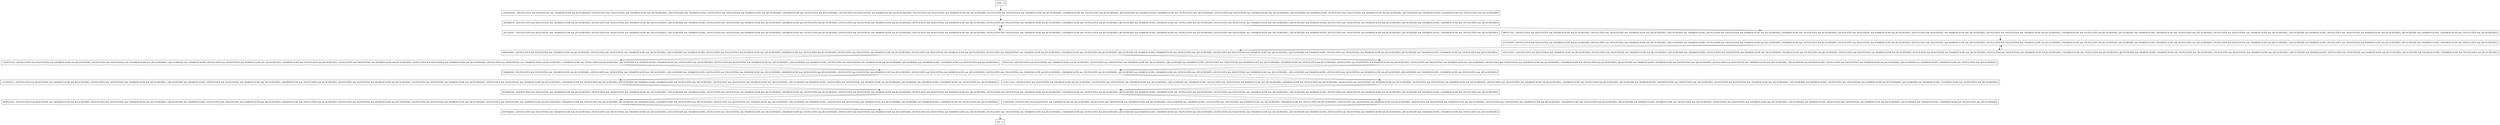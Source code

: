 digraph <init> {
node [shape=record];
1643870158 [label="1643870158 - [(DUPLICATES && SEQUENTIAL && !SHAREDCACHE && JECACHESIZE), (DUPLICATES && !SEQUENTIAL && !SHAREDCACHE && !JECACHESIZE), (!JECACHESIZE && !SHAREDCACHE), (DUPLICATES && !SEQUENTIAL && SHAREDCACHE && !JECACHESIZE), (SHAREDCACHE && !DUPLICATES && JECACHESIZE), (DUPLICATES && SEQUENTIAL && SHAREDCACHE && JECACHESIZE), (DUPLICATES && SEQUENTIAL && SHAREDCACHE && !JECACHESIZE), (DUPLICATES && !SEQUENTIAL && !SHAREDCACHE && JECACHESIZE), (!SHAREDCACHE && !DUPLICATES && JECACHESIZE), (JECACHESIZE && SHAREDCACHE), (SHAREDCACHE && !DUPLICATES && !JECACHESIZE), (DUPLICATES && SEQUENTIAL && !SHAREDCACHE && !JECACHESIZE), (!JECACHESIZE && SHAREDCACHE), (DUPLICATES && !SEQUENTIAL && SHAREDCACHE && JECACHESIZE), (JECACHESIZE && !SHAREDCACHE), (!SHAREDCACHE && !DUPLICATES && !JECACHESIZE)]"];
301191947 [label="301191947 - [(DUPLICATES && SEQUENTIAL && !SHAREDCACHE && JECACHESIZE), (DUPLICATES && !SEQUENTIAL && !SHAREDCACHE && !JECACHESIZE), (!JECACHESIZE && !SHAREDCACHE), (DUPLICATES && !SEQUENTIAL && SHAREDCACHE && !JECACHESIZE), (SHAREDCACHE && !DUPLICATES && JECACHESIZE), (DUPLICATES && SEQUENTIAL && SHAREDCACHE && JECACHESIZE), (DUPLICATES && SEQUENTIAL && SHAREDCACHE && !JECACHESIZE), (DUPLICATES && !SEQUENTIAL && !SHAREDCACHE && JECACHESIZE), (!SHAREDCACHE && !DUPLICATES && JECACHESIZE), (JECACHESIZE && SHAREDCACHE), (SHAREDCACHE && !DUPLICATES && !JECACHESIZE), (DUPLICATES && SEQUENTIAL && !SHAREDCACHE && !JECACHESIZE), (!JECACHESIZE && SHAREDCACHE), (DUPLICATES && !SEQUENTIAL && SHAREDCACHE && JECACHESIZE), (JECACHESIZE && !SHAREDCACHE), (!SHAREDCACHE && !DUPLICATES && !JECACHESIZE)]"];
1349392924 [label="1349392924 - [(DUPLICATES && SEQUENTIAL && !SHAREDCACHE && JECACHESIZE), (DUPLICATES && !SEQUENTIAL && !SHAREDCACHE && !JECACHESIZE), (!JECACHESIZE && !SHAREDCACHE), (DUPLICATES && !SEQUENTIAL && SHAREDCACHE && !JECACHESIZE), (SHAREDCACHE && !DUPLICATES && JECACHESIZE), (DUPLICATES && SEQUENTIAL && SHAREDCACHE && JECACHESIZE), (DUPLICATES && SEQUENTIAL && SHAREDCACHE && !JECACHESIZE), (DUPLICATES && !SEQUENTIAL && !SHAREDCACHE && JECACHESIZE), (!SHAREDCACHE && !DUPLICATES && JECACHESIZE), (JECACHESIZE && SHAREDCACHE), (SHAREDCACHE && !DUPLICATES && !JECACHESIZE), (DUPLICATES && SEQUENTIAL && !SHAREDCACHE && !JECACHESIZE), (!JECACHESIZE && SHAREDCACHE), (DUPLICATES && !SEQUENTIAL && SHAREDCACHE && JECACHESIZE), (JECACHESIZE && !SHAREDCACHE), (!SHAREDCACHE && !DUPLICATES && !JECACHESIZE)]"];
281466918 [label="281466918 - [(DUPLICATES && SEQUENTIAL && !SHAREDCACHE && JECACHESIZE), (DUPLICATES && !SEQUENTIAL && !SHAREDCACHE && !JECACHESIZE), (!JECACHESIZE && !SHAREDCACHE), (DUPLICATES && !SEQUENTIAL && SHAREDCACHE && !JECACHESIZE), (SHAREDCACHE && !DUPLICATES && JECACHESIZE), (DUPLICATES && SEQUENTIAL && SHAREDCACHE && JECACHESIZE), (DUPLICATES && SEQUENTIAL && SHAREDCACHE && !JECACHESIZE), (DUPLICATES && !SEQUENTIAL && !SHAREDCACHE && JECACHESIZE), (!SHAREDCACHE && !DUPLICATES && JECACHESIZE), (JECACHESIZE && SHAREDCACHE), (SHAREDCACHE && !DUPLICATES && !JECACHESIZE), (DUPLICATES && SEQUENTIAL && !SHAREDCACHE && !JECACHESIZE), (!JECACHESIZE && SHAREDCACHE), (DUPLICATES && !SEQUENTIAL && SHAREDCACHE && JECACHESIZE), (JECACHESIZE && !SHAREDCACHE), (!SHAREDCACHE && !DUPLICATES && !JECACHESIZE)]"];
993921624 [label="993921624 - [(DUPLICATES && SEQUENTIAL && !SHAREDCACHE && JECACHESIZE), (DUPLICATES && !SEQUENTIAL && !SHAREDCACHE && !JECACHESIZE), (!JECACHESIZE && !SHAREDCACHE), (DUPLICATES && !SEQUENTIAL && SHAREDCACHE && !JECACHESIZE), (SHAREDCACHE && !DUPLICATES && JECACHESIZE), (DUPLICATES && SEQUENTIAL && SHAREDCACHE && JECACHESIZE), (DUPLICATES && SEQUENTIAL && SHAREDCACHE && !JECACHESIZE), (DUPLICATES && !SEQUENTIAL && !SHAREDCACHE && JECACHESIZE), (!SHAREDCACHE && !DUPLICATES && JECACHESIZE), (JECACHESIZE && SHAREDCACHE), (SHAREDCACHE && !DUPLICATES && !JECACHESIZE), (DUPLICATES && SEQUENTIAL && !SHAREDCACHE && !JECACHESIZE), (!JECACHESIZE && SHAREDCACHE), (DUPLICATES && !SEQUENTIAL && SHAREDCACHE && JECACHESIZE), (JECACHESIZE && !SHAREDCACHE), (!SHAREDCACHE && !DUPLICATES && !JECACHESIZE)]"];
1127650723 [label="1127650723 - [(DUPLICATES && SEQUENTIAL && !SHAREDCACHE && JECACHESIZE), (DUPLICATES && !SEQUENTIAL && !SHAREDCACHE && !JECACHESIZE), (!JECACHESIZE && !SHAREDCACHE), (DUPLICATES && !SEQUENTIAL && SHAREDCACHE && !JECACHESIZE), (SHAREDCACHE && !DUPLICATES && JECACHESIZE), (DUPLICATES && SEQUENTIAL && SHAREDCACHE && JECACHESIZE), (DUPLICATES && SEQUENTIAL && SHAREDCACHE && !JECACHESIZE), (DUPLICATES && !SEQUENTIAL && !SHAREDCACHE && JECACHESIZE), (!SHAREDCACHE && !DUPLICATES && JECACHESIZE), (JECACHESIZE && SHAREDCACHE), (SHAREDCACHE && !DUPLICATES && !JECACHESIZE), (DUPLICATES && SEQUENTIAL && !SHAREDCACHE && !JECACHESIZE), (!JECACHESIZE && SHAREDCACHE), (DUPLICATES && !SEQUENTIAL && SHAREDCACHE && JECACHESIZE), (JECACHESIZE && !SHAREDCACHE), (!SHAREDCACHE && !DUPLICATES && !JECACHESIZE)]"];
866836884 [label="866836884 - [(DUPLICATES && SEQUENTIAL && !SHAREDCACHE && JECACHESIZE), (DUPLICATES && !SEQUENTIAL && !SHAREDCACHE && !JECACHESIZE), (!JECACHESIZE && !SHAREDCACHE), (DUPLICATES && !SEQUENTIAL && SHAREDCACHE && !JECACHESIZE), (SHAREDCACHE && !DUPLICATES && JECACHESIZE), (DUPLICATES && SEQUENTIAL && SHAREDCACHE && JECACHESIZE), (DUPLICATES && SEQUENTIAL && SHAREDCACHE && !JECACHESIZE), (DUPLICATES && !SEQUENTIAL && !SHAREDCACHE && JECACHESIZE), (!SHAREDCACHE && !DUPLICATES && JECACHESIZE), (JECACHESIZE && SHAREDCACHE), (SHAREDCACHE && !DUPLICATES && !JECACHESIZE), (DUPLICATES && SEQUENTIAL && !SHAREDCACHE && !JECACHESIZE), (!JECACHESIZE && SHAREDCACHE), (DUPLICATES && !SEQUENTIAL && SHAREDCACHE && JECACHESIZE), (JECACHESIZE && !SHAREDCACHE), (!SHAREDCACHE && !DUPLICATES && !JECACHESIZE)]"];
451930654 [label="451930654 - [(DUPLICATES && SEQUENTIAL && !SHAREDCACHE && JECACHESIZE), (DUPLICATES && !SEQUENTIAL && !SHAREDCACHE && !JECACHESIZE), (!JECACHESIZE && !SHAREDCACHE), (DUPLICATES && !SEQUENTIAL && SHAREDCACHE && !JECACHESIZE), (SHAREDCACHE && !DUPLICATES && JECACHESIZE), (DUPLICATES && SEQUENTIAL && SHAREDCACHE && JECACHESIZE), (DUPLICATES && SEQUENTIAL && SHAREDCACHE && !JECACHESIZE), (DUPLICATES && !SEQUENTIAL && !SHAREDCACHE && JECACHESIZE), (!SHAREDCACHE && !DUPLICATES && JECACHESIZE), (JECACHESIZE && SHAREDCACHE), (SHAREDCACHE && !DUPLICATES && !JECACHESIZE), (DUPLICATES && SEQUENTIAL && !SHAREDCACHE && !JECACHESIZE), (!JECACHESIZE && SHAREDCACHE), (DUPLICATES && !SEQUENTIAL && SHAREDCACHE && JECACHESIZE), (JECACHESIZE && !SHAREDCACHE), (!SHAREDCACHE && !DUPLICATES && !JECACHESIZE)]"];
2097648463 [label="2097648463 - [(DUPLICATES && SEQUENTIAL && !SHAREDCACHE && JECACHESIZE), (DUPLICATES && !SEQUENTIAL && !SHAREDCACHE && !JECACHESIZE), (!JECACHESIZE && !SHAREDCACHE), (DUPLICATES && !SEQUENTIAL && SHAREDCACHE && !JECACHESIZE), (SHAREDCACHE && !DUPLICATES && JECACHESIZE), (DUPLICATES && SEQUENTIAL && SHAREDCACHE && JECACHESIZE), (DUPLICATES && SEQUENTIAL && SHAREDCACHE && !JECACHESIZE), (DUPLICATES && !SEQUENTIAL && !SHAREDCACHE && JECACHESIZE), (!SHAREDCACHE && !DUPLICATES && JECACHESIZE), (JECACHESIZE && SHAREDCACHE), (SHAREDCACHE && !DUPLICATES && !JECACHESIZE), (DUPLICATES && SEQUENTIAL && !SHAREDCACHE && !JECACHESIZE), (!JECACHESIZE && SHAREDCACHE), (DUPLICATES && !SEQUENTIAL && SHAREDCACHE && JECACHESIZE), (JECACHESIZE && !SHAREDCACHE), (!SHAREDCACHE && !DUPLICATES && !JECACHESIZE)]"];
entry [label="entry - []"];
exit [label="exit - []"];
2034884364 [label="2034884364 - [(DUPLICATES && SEQUENTIAL && !SHAREDCACHE && JECACHESIZE), (DUPLICATES && !SEQUENTIAL && !SHAREDCACHE && !JECACHESIZE), (!JECACHESIZE && !SHAREDCACHE), (DUPLICATES && !SEQUENTIAL && SHAREDCACHE && !JECACHESIZE), (SHAREDCACHE && !DUPLICATES && JECACHESIZE), (DUPLICATES && SEQUENTIAL && SHAREDCACHE && JECACHESIZE), (DUPLICATES && SEQUENTIAL && SHAREDCACHE && !JECACHESIZE), (DUPLICATES && !SEQUENTIAL && !SHAREDCACHE && JECACHESIZE), (!SHAREDCACHE && !DUPLICATES && JECACHESIZE), (JECACHESIZE && SHAREDCACHE), (SHAREDCACHE && !DUPLICATES && !JECACHESIZE), (DUPLICATES && SEQUENTIAL && !SHAREDCACHE && !JECACHESIZE), (!JECACHESIZE && SHAREDCACHE), (DUPLICATES && !SEQUENTIAL && SHAREDCACHE && JECACHESIZE), (JECACHESIZE && !SHAREDCACHE), (!SHAREDCACHE && !DUPLICATES && !JECACHESIZE)]"];
1020135053 [label="1020135053 - [(DUPLICATES && SEQUENTIAL && !SHAREDCACHE && JECACHESIZE), (DUPLICATES && !SEQUENTIAL && !SHAREDCACHE && !JECACHESIZE), (!JECACHESIZE && !SHAREDCACHE), (DUPLICATES && !SEQUENTIAL && SHAREDCACHE && !JECACHESIZE), (SHAREDCACHE && !DUPLICATES && JECACHESIZE), (DUPLICATES && SEQUENTIAL && SHAREDCACHE && JECACHESIZE), (DUPLICATES && SEQUENTIAL && SHAREDCACHE && !JECACHESIZE), (DUPLICATES && !SEQUENTIAL && !SHAREDCACHE && JECACHESIZE), (!SHAREDCACHE && !DUPLICATES && JECACHESIZE), (JECACHESIZE && SHAREDCACHE), (SHAREDCACHE && !DUPLICATES && !JECACHESIZE), (DUPLICATES && SEQUENTIAL && !SHAREDCACHE && !JECACHESIZE), (!JECACHESIZE && SHAREDCACHE), (DUPLICATES && !SEQUENTIAL && SHAREDCACHE && JECACHESIZE), (JECACHESIZE && !SHAREDCACHE), (!SHAREDCACHE && !DUPLICATES && !JECACHESIZE)]"];
760086290 [label="760086290 - [(DUPLICATES && SEQUENTIAL && !SHAREDCACHE && JECACHESIZE), (DUPLICATES && !SEQUENTIAL && !SHAREDCACHE && !JECACHESIZE), (!JECACHESIZE && !SHAREDCACHE), (DUPLICATES && !SEQUENTIAL && SHAREDCACHE && !JECACHESIZE), (SHAREDCACHE && !DUPLICATES && JECACHESIZE), (DUPLICATES && SEQUENTIAL && SHAREDCACHE && JECACHESIZE), (DUPLICATES && SEQUENTIAL && SHAREDCACHE && !JECACHESIZE), (DUPLICATES && !SEQUENTIAL && !SHAREDCACHE && JECACHESIZE), (!SHAREDCACHE && !DUPLICATES && JECACHESIZE), (JECACHESIZE && SHAREDCACHE), (SHAREDCACHE && !DUPLICATES && !JECACHESIZE), (DUPLICATES && SEQUENTIAL && !SHAREDCACHE && !JECACHESIZE), (!JECACHESIZE && SHAREDCACHE), (DUPLICATES && !SEQUENTIAL && SHAREDCACHE && JECACHESIZE), (JECACHESIZE && !SHAREDCACHE), (!SHAREDCACHE && !DUPLICATES && !JECACHESIZE)]"];
1234111854 [label="1234111854 - [(DUPLICATES && SEQUENTIAL && !SHAREDCACHE && JECACHESIZE), (DUPLICATES && !SEQUENTIAL && !SHAREDCACHE && !JECACHESIZE), (!JECACHESIZE && !SHAREDCACHE), (DUPLICATES && !SEQUENTIAL && SHAREDCACHE && !JECACHESIZE), (SHAREDCACHE && !DUPLICATES && JECACHESIZE), (DUPLICATES && SEQUENTIAL && SHAREDCACHE && JECACHESIZE), (DUPLICATES && SEQUENTIAL && SHAREDCACHE && !JECACHESIZE), (DUPLICATES && !SEQUENTIAL && !SHAREDCACHE && JECACHESIZE), (!SHAREDCACHE && !DUPLICATES && JECACHESIZE), (JECACHESIZE && SHAREDCACHE), (SHAREDCACHE && !DUPLICATES && !JECACHESIZE), (DUPLICATES && SEQUENTIAL && !SHAREDCACHE && !JECACHESIZE), (!JECACHESIZE && SHAREDCACHE), (DUPLICATES && !SEQUENTIAL && SHAREDCACHE && JECACHESIZE), (JECACHESIZE && !SHAREDCACHE), (!SHAREDCACHE && !DUPLICATES && !JECACHESIZE)]"];
174818348 [label="174818348 - [(DUPLICATES && SEQUENTIAL && !SHAREDCACHE && JECACHESIZE), (DUPLICATES && !SEQUENTIAL && !SHAREDCACHE && !JECACHESIZE), (!JECACHESIZE && !SHAREDCACHE), (DUPLICATES && !SEQUENTIAL && SHAREDCACHE && !JECACHESIZE), (SHAREDCACHE && !DUPLICATES && JECACHESIZE), (DUPLICATES && SEQUENTIAL && SHAREDCACHE && JECACHESIZE), (DUPLICATES && SEQUENTIAL && SHAREDCACHE && !JECACHESIZE), (DUPLICATES && !SEQUENTIAL && !SHAREDCACHE && JECACHESIZE), (!SHAREDCACHE && !DUPLICATES && JECACHESIZE), (JECACHESIZE && SHAREDCACHE), (SHAREDCACHE && !DUPLICATES && !JECACHESIZE), (DUPLICATES && SEQUENTIAL && !SHAREDCACHE && !JECACHESIZE), (!JECACHESIZE && SHAREDCACHE), (DUPLICATES && !SEQUENTIAL && SHAREDCACHE && JECACHESIZE), (JECACHESIZE && !SHAREDCACHE), (!SHAREDCACHE && !DUPLICATES && !JECACHESIZE)]"];
980527542 [label="980527542 - [(DUPLICATES && SEQUENTIAL && !SHAREDCACHE && JECACHESIZE), (DUPLICATES && !SEQUENTIAL && !SHAREDCACHE && !JECACHESIZE), (!JECACHESIZE && !SHAREDCACHE), (DUPLICATES && !SEQUENTIAL && SHAREDCACHE && !JECACHESIZE), (SHAREDCACHE && !DUPLICATES && JECACHESIZE), (DUPLICATES && SEQUENTIAL && SHAREDCACHE && JECACHESIZE), (DUPLICATES && SEQUENTIAL && SHAREDCACHE && !JECACHESIZE), (DUPLICATES && !SEQUENTIAL && !SHAREDCACHE && JECACHESIZE), (!SHAREDCACHE && !DUPLICATES && JECACHESIZE), (JECACHESIZE && SHAREDCACHE), (SHAREDCACHE && !DUPLICATES && !JECACHESIZE), (DUPLICATES && SEQUENTIAL && !SHAREDCACHE && !JECACHESIZE), (!JECACHESIZE && SHAREDCACHE), (DUPLICATES && !SEQUENTIAL && SHAREDCACHE && JECACHESIZE), (JECACHESIZE && !SHAREDCACHE), (!SHAREDCACHE && !DUPLICATES && !JECACHESIZE)]"];
69321294 [label="69321294 - [(DUPLICATES && SEQUENTIAL && !SHAREDCACHE && JECACHESIZE), (DUPLICATES && !SEQUENTIAL && !SHAREDCACHE && !JECACHESIZE), (!JECACHESIZE && !SHAREDCACHE), (DUPLICATES && !SEQUENTIAL && SHAREDCACHE && !JECACHESIZE), (SHAREDCACHE && !DUPLICATES && JECACHESIZE), (DUPLICATES && SEQUENTIAL && SHAREDCACHE && JECACHESIZE), (DUPLICATES && SEQUENTIAL && SHAREDCACHE && !JECACHESIZE), (DUPLICATES && !SEQUENTIAL && !SHAREDCACHE && JECACHESIZE), (!SHAREDCACHE && !DUPLICATES && JECACHESIZE), (JECACHESIZE && SHAREDCACHE), (SHAREDCACHE && !DUPLICATES && !JECACHESIZE), (DUPLICATES && SEQUENTIAL && !SHAREDCACHE && !JECACHESIZE), (!JECACHESIZE && SHAREDCACHE), (DUPLICATES && !SEQUENTIAL && SHAREDCACHE && JECACHESIZE), (JECACHESIZE && !SHAREDCACHE), (!SHAREDCACHE && !DUPLICATES && !JECACHESIZE)]"];
entry;
exit;
1643870158 -> 760086290;
301191947 -> 281466918;
1349392924 -> 281466918;
281466918 -> 301191947;
281466918 -> 980527542;
993921624 -> 2097648463;
1127650723 -> 2034884364;
866836884 -> 1643870158;
866836884 -> 69321294;
451930654 -> 1020135053;
451930654 -> 866836884;
2097648463 -> exit;
entry -> 1349392924;
2034884364 -> 993921624;
2034884364 -> 174818348;
1020135053 -> 451930654;
760086290 -> 1234111854;
760086290 -> 1127650723;
1234111854 -> 2034884364;
174818348 -> 2097648463;
980527542 -> 451930654;
69321294 -> 760086290;
}
